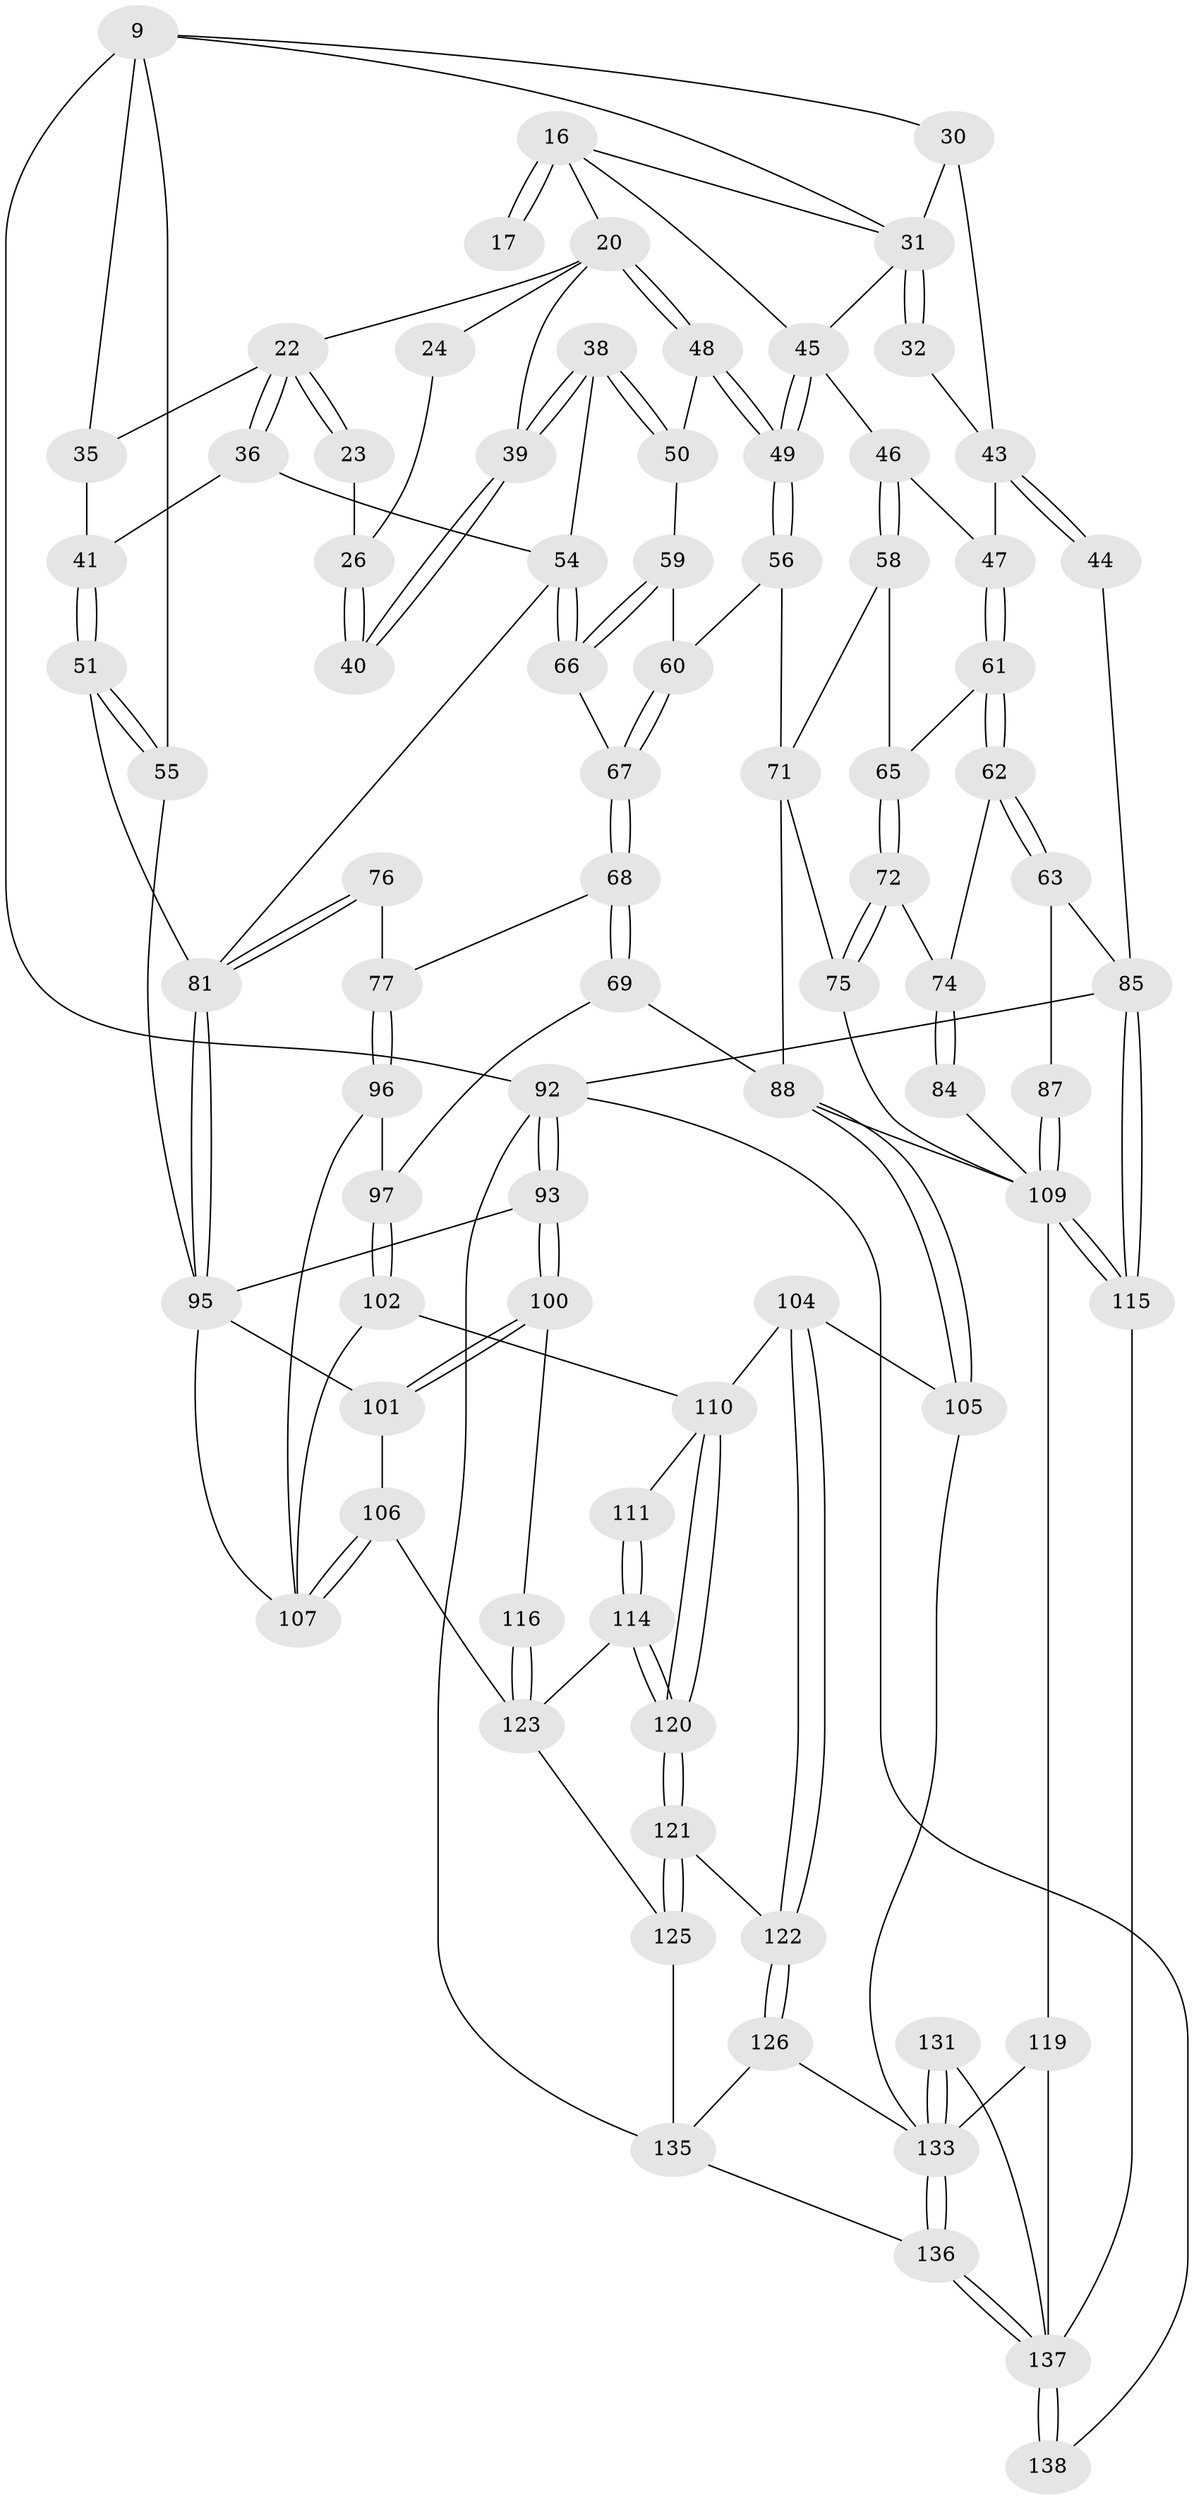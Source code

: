 // original degree distribution, {3: 0.021739130434782608, 5: 0.41304347826086957, 4: 0.2826086956521739, 6: 0.2826086956521739}
// Generated by graph-tools (version 1.1) at 2025/06/03/04/25 22:06:28]
// undirected, 82 vertices, 182 edges
graph export_dot {
graph [start="1"]
  node [color=gray90,style=filled];
  9 [pos="+0+0",super="+8"];
  16 [pos="+0.2727561071965844+0.14304568799716275",super="+15+12"];
  17 [pos="+0.25667026061041937+0.0490733623395544"];
  20 [pos="+0.4108887284442719+0.15864258552977523",super="+19+18"];
  22 [pos="+0.7715791358696498+0.08141869771512925",super="+21+6+5"];
  23 [pos="+0.7481836169794168+0.04285970472164954"];
  24 [pos="+0.5722781849691738+0.019553892266235495"];
  26 [pos="+0.5981515892336332+0.0844022777414403",super="+25"];
  30 [pos="+0.08491766081334838+0.06161259788709554",super="+29"];
  31 [pos="+0.12063642387015101+0.058233532566954134",super="+28"];
  32 [pos="+0.13957917921674234+0.1138937360536273"];
  35 [pos="+0.8812688179512806+0.07731998405352118",super="+7"];
  36 [pos="+0.7604838535893124+0.15197595343644252"];
  38 [pos="+0.6389926093205677+0.257626073348947"];
  39 [pos="+0.6115136967117353+0.21917124830992202"];
  40 [pos="+0.6113718676928644+0.14345449021786702"];
  41 [pos="+0.9292213074911595+0.19007900997806457"];
  43 [pos="+0.09699525686749308+0.2741344967532876",super="+33+42"];
  44 [pos="+0+0.3071573189145566"];
  45 [pos="+0.22070526267790358+0.24245315301591883",super="+27"];
  46 [pos="+0.17916197746034787+0.2673918930793037"];
  47 [pos="+0.09858272502832476+0.2748892724746294"];
  48 [pos="+0.39776712815206583+0.2579283729800931"];
  49 [pos="+0.32062203895634966+0.31757462250103297"];
  50 [pos="+0.45395618706282304+0.303297580415579"];
  51 [pos="+0.933175758132164+0.1940723656881282"];
  54 [pos="+0.6987104495628531+0.3419249149986736",super="+37"];
  55 [pos="+1+0.2137086294368839"];
  56 [pos="+0.3195869834496805+0.34556758492434025"];
  58 [pos="+0.20606949689860357+0.40548567850534956"];
  59 [pos="+0.45648398021893216+0.335019333497003"];
  60 [pos="+0.37800020603222073+0.36768118270109584"];
  61 [pos="+0.1075371344196692+0.3612026015501079"];
  62 [pos="+0.022337421746242137+0.4583781853523753"];
  63 [pos="+0+0.46030432619085193"];
  65 [pos="+0.17853868672648351+0.4162564920960874"];
  66 [pos="+0.4720027347079367+0.3899102622815978"];
  67 [pos="+0.45377083414043806+0.42259304735588804"];
  68 [pos="+0.44498035439633066+0.4839038571192102"];
  69 [pos="+0.40801479401289964+0.519612810203938"];
  71 [pos="+0.3081413710512709+0.4725974878426014",super="+57"];
  72 [pos="+0.161592333428571+0.4400868916936142"];
  74 [pos="+0.028365593739382182+0.4606133697086073",super="+73"];
  75 [pos="+0.17360230181897104+0.4996928907212834"];
  76 [pos="+0.7174567831514354+0.3711245428543078"];
  77 [pos="+0.6209105322722434+0.48744963538982616"];
  81 [pos="+0.7964796659205016+0.5042563488261258",super="+80+79+53"];
  84 [pos="+0.15125201407840577+0.5890838279698534"];
  85 [pos="+0+0.8993768395314172",super="+64"];
  87 [pos="+0.1238445638606347+0.6147539178723761"];
  88 [pos="+0.3306876918370221+0.621007603835944",super="+70"];
  92 [pos="+1+1",super="+86"];
  93 [pos="+1+0.7730834672515394"];
  95 [pos="+0.7968242940753911+0.5750809163227621",super="+94+91"];
  96 [pos="+0.6107002844277708+0.565103726277592"];
  97 [pos="+0.4921822187976236+0.5649347853471489"];
  100 [pos="+1+0.7707644862017599"];
  101 [pos="+0.9206290135532108+0.6310920058336159"];
  102 [pos="+0.5768219588166048+0.7081818428561584"];
  104 [pos="+0.41324079974402605+0.7282111400528453"];
  105 [pos="+0.385154792366933+0.722019900110854"];
  106 [pos="+0.8386567737860844+0.6827840123832575"];
  107 [pos="+0.7902801552753712+0.6244797037855406",super="+98+99"];
  109 [pos="+0+0.7949065645342898",super="+108+89+82+83"];
  110 [pos="+0.5816920335743043+0.7283851768390369",super="+103"];
  111 [pos="+0.7699553375521472+0.6483031529153855"];
  114 [pos="+0.696985135893584+0.7767570593643921"];
  115 [pos="+0+0.8115171654121309"];
  116 [pos="+0.9061322889969785+0.7801441979260115"];
  119 [pos="+0.1872150842866577+0.8210216857636519"];
  120 [pos="+0.6106176544428747+0.7656585738785222"];
  121 [pos="+0.604052404180497+0.8182014564967259"];
  122 [pos="+0.47608000193697975+0.8776056137482418"];
  123 [pos="+0.7999794172988997+0.9658640839410128",super="+113+112"];
  125 [pos="+0.6047383570998314+0.8458430328354611",super="+124"];
  126 [pos="+0.47776837452308546+0.9138352417714017"];
  131 [pos="+0.29504391960812865+0.9622603895629761"];
  133 [pos="+0.39765295573199566+1",super="+127+118"];
  135 [pos="+0.6224187604964588+1",super="+134+130"];
  136 [pos="+0.40066064971375737+1"];
  137 [pos="+0.12504851716184676+1",super="+132+128+129"];
  138 [pos="+0+1"];
  9 -- 92 [weight=2];
  9 -- 55;
  9 -- 35;
  9 -- 31;
  9 -- 30;
  16 -- 17 [weight=3];
  16 -- 17;
  16 -- 20 [weight=2];
  16 -- 31;
  16 -- 45;
  20 -- 48;
  20 -- 48;
  20 -- 39;
  20 -- 24 [weight=2];
  20 -- 22;
  22 -- 23 [weight=2];
  22 -- 23;
  22 -- 36;
  22 -- 36;
  22 -- 35 [weight=2];
  23 -- 26;
  24 -- 26;
  26 -- 40 [weight=2];
  26 -- 40;
  30 -- 31;
  30 -- 43 [weight=2];
  31 -- 32 [weight=2];
  31 -- 32;
  31 -- 45;
  32 -- 43;
  35 -- 41;
  36 -- 41;
  36 -- 54;
  38 -- 39;
  38 -- 39;
  38 -- 50;
  38 -- 50;
  38 -- 54;
  39 -- 40;
  39 -- 40;
  41 -- 51;
  41 -- 51;
  43 -- 44 [weight=2];
  43 -- 44;
  43 -- 47;
  44 -- 85;
  45 -- 46;
  45 -- 49;
  45 -- 49;
  46 -- 47;
  46 -- 58;
  46 -- 58;
  47 -- 61;
  47 -- 61;
  48 -- 49;
  48 -- 49;
  48 -- 50;
  49 -- 56;
  49 -- 56;
  50 -- 59;
  51 -- 55;
  51 -- 55;
  51 -- 81;
  54 -- 66;
  54 -- 66;
  54 -- 81;
  55 -- 95;
  56 -- 60;
  56 -- 71;
  58 -- 65;
  58 -- 71;
  59 -- 60;
  59 -- 66;
  59 -- 66;
  60 -- 67;
  60 -- 67;
  61 -- 62;
  61 -- 62;
  61 -- 65;
  62 -- 63;
  62 -- 63;
  62 -- 74;
  63 -- 87;
  63 -- 85;
  65 -- 72;
  65 -- 72;
  66 -- 67;
  67 -- 68;
  67 -- 68;
  68 -- 69;
  68 -- 69;
  68 -- 77;
  69 -- 97;
  69 -- 88;
  71 -- 75;
  71 -- 88;
  72 -- 75;
  72 -- 75;
  72 -- 74;
  74 -- 84 [weight=2];
  74 -- 84;
  75 -- 109;
  76 -- 77;
  76 -- 81 [weight=2];
  76 -- 81;
  77 -- 96;
  77 -- 96;
  81 -- 95 [weight=3];
  81 -- 95;
  84 -- 109;
  85 -- 115;
  85 -- 115;
  85 -- 92;
  87 -- 109 [weight=2];
  87 -- 109;
  88 -- 105;
  88 -- 105;
  88 -- 109;
  92 -- 93;
  92 -- 93;
  92 -- 138;
  92 -- 135;
  93 -- 100;
  93 -- 100;
  93 -- 95;
  95 -- 101;
  95 -- 107;
  96 -- 97;
  96 -- 107;
  97 -- 102;
  97 -- 102;
  100 -- 101;
  100 -- 101;
  100 -- 116;
  101 -- 106;
  102 -- 110;
  102 -- 107;
  104 -- 105;
  104 -- 122;
  104 -- 122;
  104 -- 110;
  105 -- 133;
  106 -- 107;
  106 -- 107;
  106 -- 123;
  109 -- 115;
  109 -- 115;
  109 -- 119;
  110 -- 111;
  110 -- 120;
  110 -- 120;
  111 -- 114;
  111 -- 114;
  114 -- 120;
  114 -- 120;
  114 -- 123;
  115 -- 137;
  116 -- 123 [weight=2];
  116 -- 123;
  119 -- 133;
  119 -- 137;
  120 -- 121;
  120 -- 121;
  121 -- 122;
  121 -- 125;
  121 -- 125;
  122 -- 126;
  122 -- 126;
  123 -- 125;
  125 -- 135 [weight=2];
  126 -- 133;
  126 -- 135;
  131 -- 133 [weight=2];
  131 -- 133;
  131 -- 137;
  133 -- 136;
  133 -- 136;
  135 -- 136;
  136 -- 137;
  136 -- 137;
  137 -- 138 [weight=2];
  137 -- 138;
}
